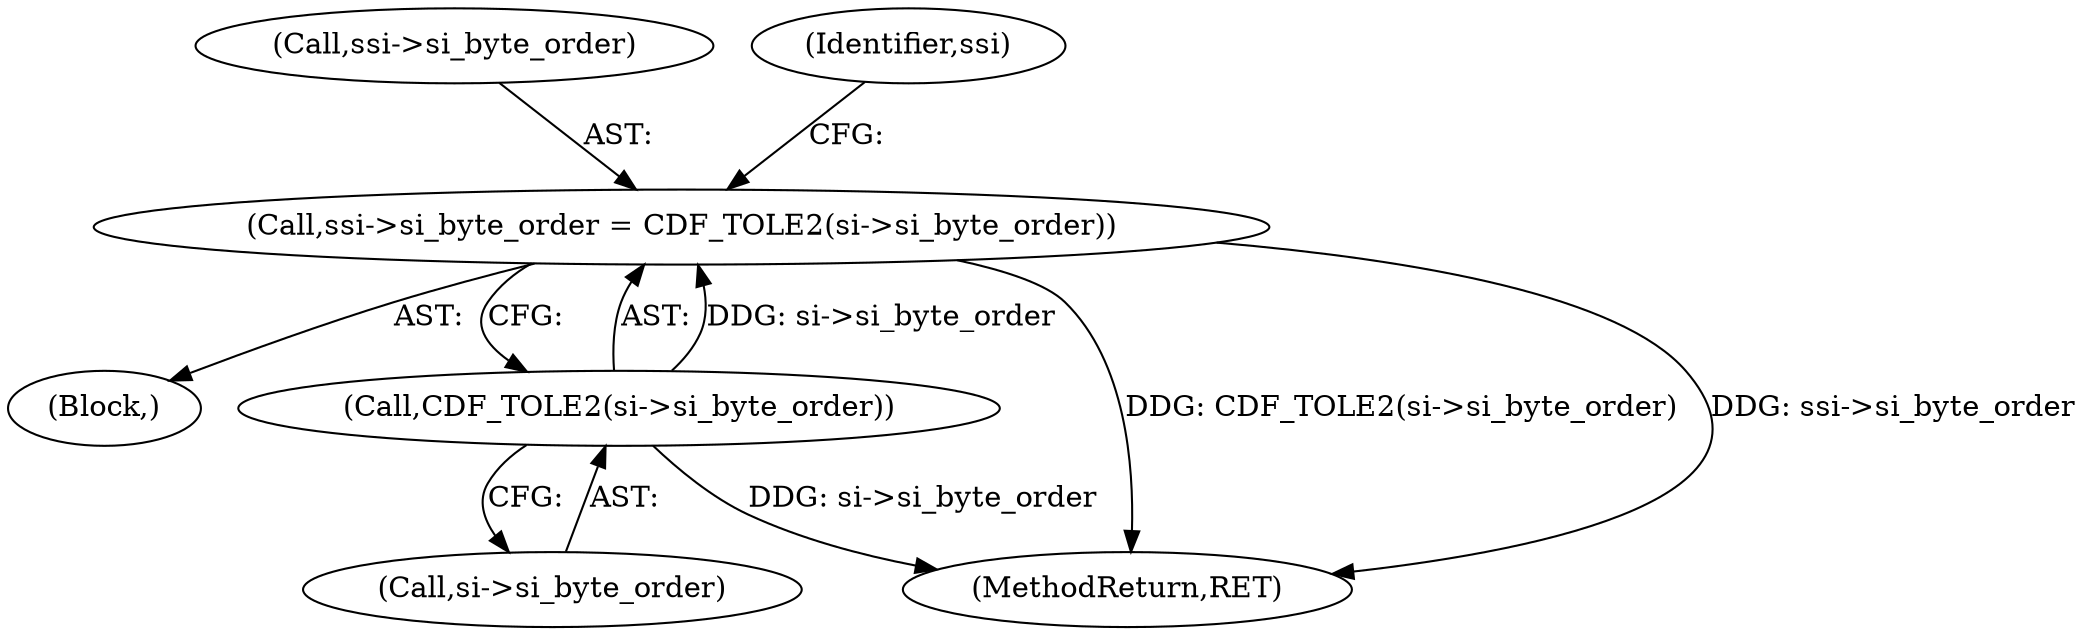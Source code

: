 digraph "0_file_b8acc83781d5a24cc5101e525d15efe0482c280d@pointer" {
"1000135" [label="(Call,ssi->si_byte_order = CDF_TOLE2(si->si_byte_order))"];
"1000139" [label="(Call,CDF_TOLE2(si->si_byte_order))"];
"1000136" [label="(Call,ssi->si_byte_order)"];
"1000140" [label="(Call,si->si_byte_order)"];
"1000106" [label="(Block,)"];
"1000135" [label="(Call,ssi->si_byte_order = CDF_TOLE2(si->si_byte_order))"];
"1000139" [label="(Call,CDF_TOLE2(si->si_byte_order))"];
"1000210" [label="(MethodReturn,RET)"];
"1000145" [label="(Identifier,ssi)"];
"1000135" -> "1000106"  [label="AST: "];
"1000135" -> "1000139"  [label="CFG: "];
"1000136" -> "1000135"  [label="AST: "];
"1000139" -> "1000135"  [label="AST: "];
"1000145" -> "1000135"  [label="CFG: "];
"1000135" -> "1000210"  [label="DDG: CDF_TOLE2(si->si_byte_order)"];
"1000135" -> "1000210"  [label="DDG: ssi->si_byte_order"];
"1000139" -> "1000135"  [label="DDG: si->si_byte_order"];
"1000139" -> "1000140"  [label="CFG: "];
"1000140" -> "1000139"  [label="AST: "];
"1000139" -> "1000210"  [label="DDG: si->si_byte_order"];
}
